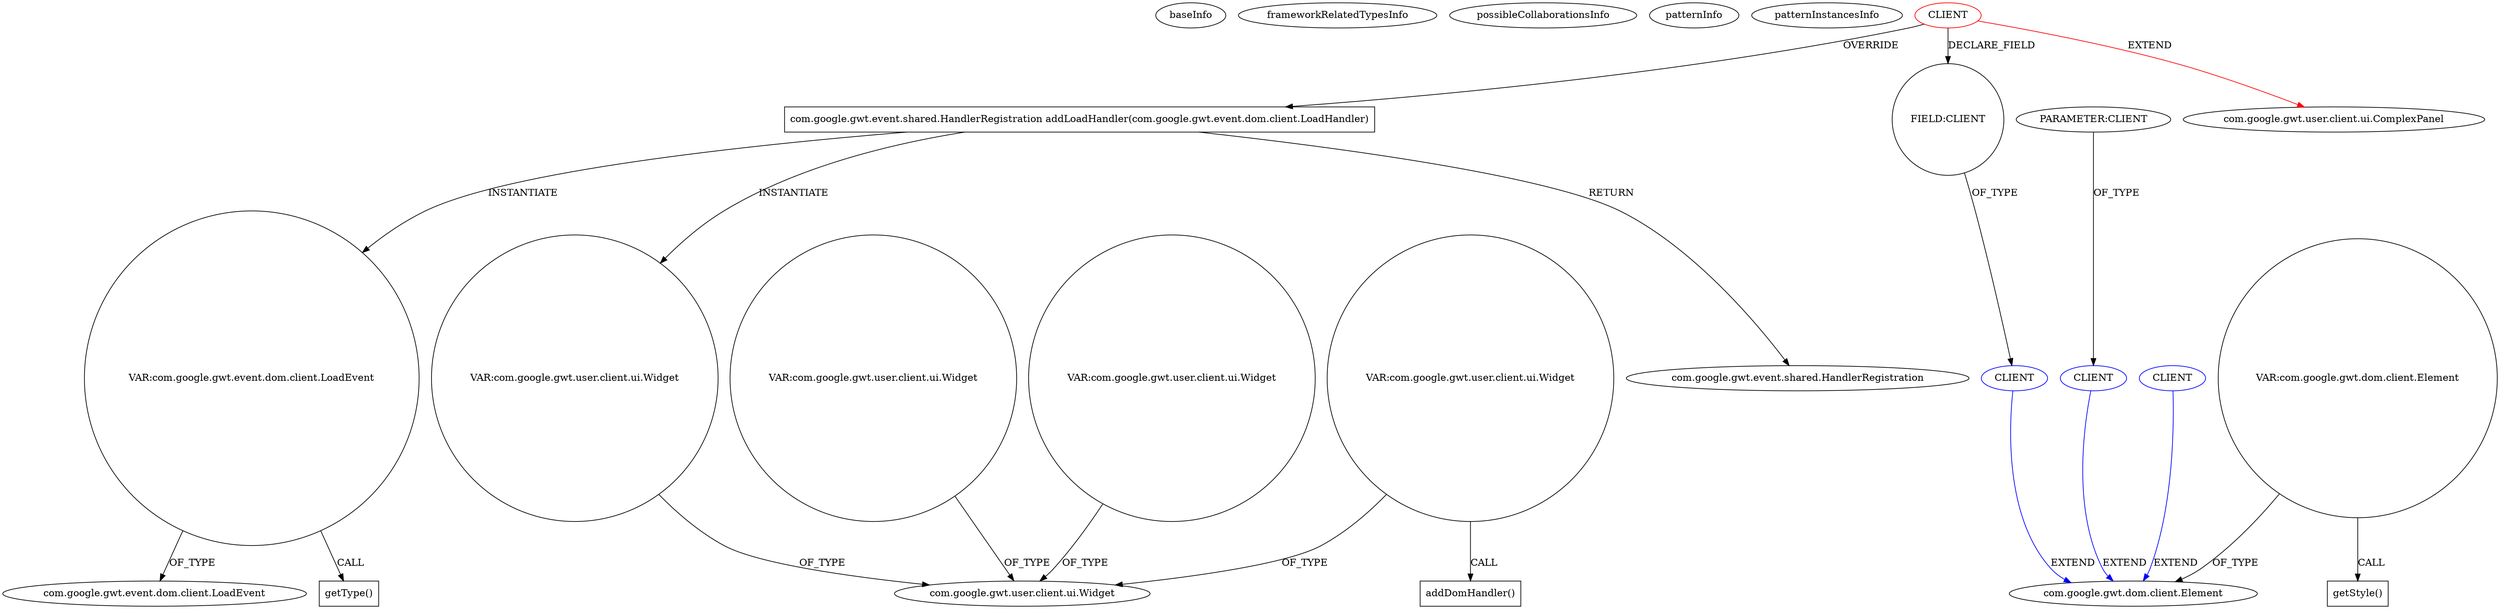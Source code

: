 digraph {
baseInfo[graphId=702,category="pattern",isAnonymous=false,possibleRelation=true]
frameworkRelatedTypesInfo[0="com.google.gwt.user.client.ui.ComplexPanel"]
possibleCollaborationsInfo[0="702~FIELD_TYPE_DECLARATION-~com.google.gwt.user.client.ui.ComplexPanel ~com.google.gwt.dom.client.Element ~false~false",1="702~PARAMETER_TYPE_DECLARATION-~com.google.gwt.user.client.ui.ComplexPanel ~com.google.gwt.dom.client.Element ~false~false"]
patternInfo[frequency=3.0,patternRootClient=0]
patternInstancesInfo[0="mguiral-GwtSvgLib~/mguiral-GwtSvgLib/GwtSvgLib-master/src/gwt/html5/svg/client/user/ui/SVGGraphicalWidget.java~SVGGraphicalWidget~3974",1="mguiral-GwtSvgLib~/mguiral-GwtSvgLib/GwtSvgLib-master/src/gwt/html5/svg/client/user/ui/SVGWidget.java~SVGWidget~3992",2="mguiral-GwtSvgLib~/mguiral-GwtSvgLib/GwtSvgLib-master/src/gwt/html5/svg/client/user/ui/SVGSwitchWidget.java~SVGSwitchWidget~4001"]
103[label="com.google.gwt.event.dom.client.LoadEvent",vertexType="FRAMEWORK_CLASS_TYPE",isFrameworkType=false]
101[label="VAR:com.google.gwt.event.dom.client.LoadEvent",vertexType="VARIABLE_EXPRESION",isFrameworkType=false,shape=circle]
102[label="getType()",vertexType="INSIDE_CALL",isFrameworkType=false,shape=box]
94[label="com.google.gwt.event.shared.HandlerRegistration addLoadHandler(com.google.gwt.event.dom.client.LoadHandler)",vertexType="OVERRIDING_METHOD_DECLARATION",isFrameworkType=false,shape=box]
0[label="CLIENT",vertexType="ROOT_CLIENT_CLASS_DECLARATION",isFrameworkType=false,color=red]
11[label="FIELD:CLIENT",vertexType="FIELD_DECLARATION",isFrameworkType=false,shape=circle]
98[label="VAR:com.google.gwt.user.client.ui.Widget",vertexType="VARIABLE_EXPRESION",isFrameworkType=false,shape=circle]
1[label="com.google.gwt.user.client.ui.ComplexPanel",vertexType="FRAMEWORK_CLASS_TYPE",isFrameworkType=false]
15[label="com.google.gwt.event.shared.HandlerRegistration",vertexType="FRAMEWORK_INTERFACE_TYPE",isFrameworkType=false]
20[label="com.google.gwt.user.client.ui.Widget",vertexType="FRAMEWORK_CLASS_TYPE",isFrameworkType=false]
58[label="VAR:com.google.gwt.user.client.ui.Widget",vertexType="VARIABLE_EXPRESION",isFrameworkType=false,shape=circle]
88[label="VAR:com.google.gwt.user.client.ui.Widget",vertexType="VARIABLE_EXPRESION",isFrameworkType=false,shape=circle]
18[label="VAR:com.google.gwt.user.client.ui.Widget",vertexType="VARIABLE_EXPRESION",isFrameworkType=false,shape=circle]
12[label="CLIENT",vertexType="REFERENCE_CLIENT_CLASS_DECLARATION",isFrameworkType=false,color=blue]
13[label="com.google.gwt.dom.client.Element",vertexType="FRAMEWORK_CLASS_TYPE",isFrameworkType=false]
138[label="CLIENT",vertexType="REFERENCE_CLIENT_CLASS_DECLARATION",isFrameworkType=false,color=blue]
146[label="PARAMETER:CLIENT",vertexType="PARAMETER_DECLARATION",isFrameworkType=false]
132[label="CLIENT",vertexType="REFERENCE_CLIENT_CLASS_DECLARATION",isFrameworkType=false,color=blue]
123[label="VAR:com.google.gwt.dom.client.Element",vertexType="VARIABLE_EXPRESION",isFrameworkType=false,shape=circle]
124[label="getStyle()",vertexType="INSIDE_CALL",isFrameworkType=false,shape=box]
19[label="addDomHandler()",vertexType="INSIDE_CALL",isFrameworkType=false,shape=box]
101->103[label="OF_TYPE"]
101->102[label="CALL"]
146->138[label="OF_TYPE"]
58->20[label="OF_TYPE"]
94->101[label="INSTANTIATE"]
0->1[label="EXTEND",color=red]
11->12[label="OF_TYPE"]
0->94[label="OVERRIDE"]
123->13[label="OF_TYPE"]
0->11[label="DECLARE_FIELD"]
94->15[label="RETURN"]
88->20[label="OF_TYPE"]
12->13[label="EXTEND",color=blue]
138->13[label="EXTEND",color=blue]
94->98[label="INSTANTIATE"]
123->124[label="CALL"]
98->20[label="OF_TYPE"]
132->13[label="EXTEND",color=blue]
18->20[label="OF_TYPE"]
18->19[label="CALL"]
}

